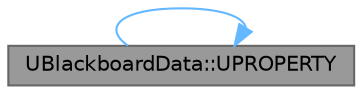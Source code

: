 digraph "UBlackboardData::UPROPERTY"
{
 // INTERACTIVE_SVG=YES
 // LATEX_PDF_SIZE
  bgcolor="transparent";
  edge [fontname=Helvetica,fontsize=10,labelfontname=Helvetica,labelfontsize=10];
  node [fontname=Helvetica,fontsize=10,shape=box,height=0.2,width=0.4];
  rankdir="LR";
  Node1 [id="Node000001",label="UBlackboardData::UPROPERTY",height=0.2,width=0.4,color="gray40", fillcolor="grey60", style="filled", fontcolor="black",tooltip="parent blackboard (keys can be overridden)"];
  Node1 -> Node1 [id="edge1_Node000001_Node000001",color="steelblue1",style="solid",tooltip=" "];
}
